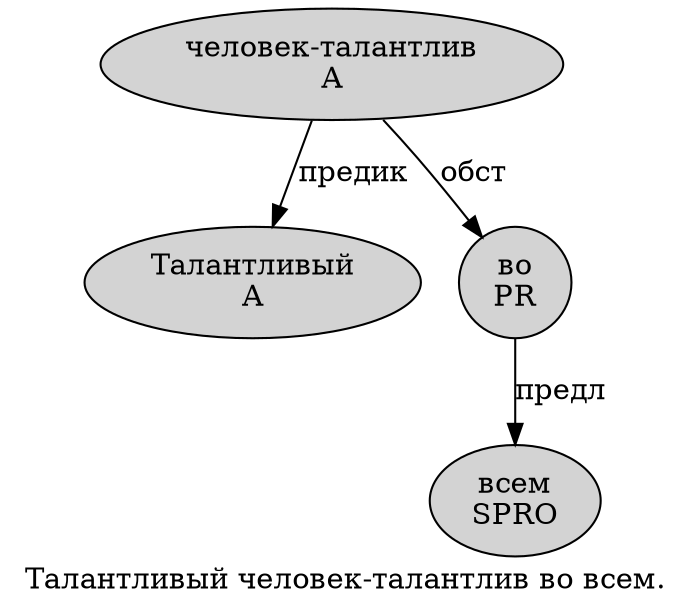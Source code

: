 digraph SENTENCE_136 {
	graph [label="Талантливый человек-талантлив во всем."]
	node [style=filled]
		0 [label="Талантливый
A" color="" fillcolor=lightgray penwidth=1 shape=ellipse]
		1 [label="человек-талантлив
A" color="" fillcolor=lightgray penwidth=1 shape=ellipse]
		2 [label="во
PR" color="" fillcolor=lightgray penwidth=1 shape=ellipse]
		3 [label="всем
SPRO" color="" fillcolor=lightgray penwidth=1 shape=ellipse]
			1 -> 0 [label="предик"]
			1 -> 2 [label="обст"]
			2 -> 3 [label="предл"]
}